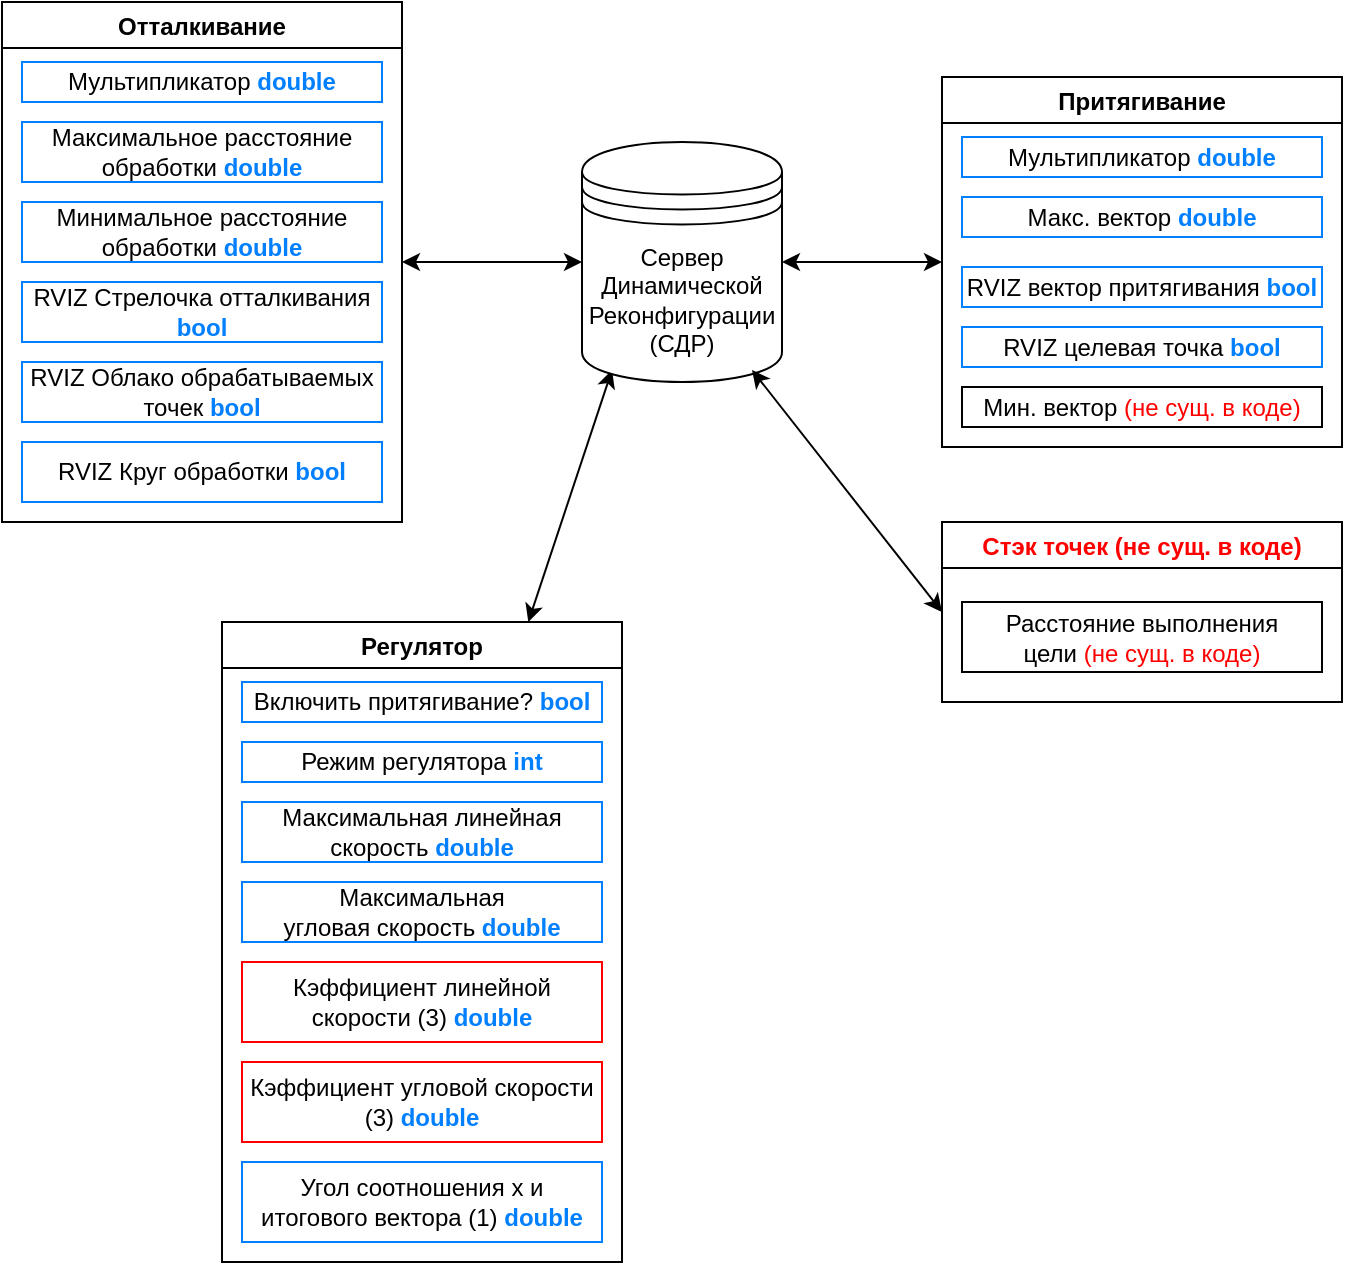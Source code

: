 <mxfile>
    <diagram id="wKKiUWEgryos_iY61zEp" name="Page-1">
        <mxGraphModel dx="408" dy="807" grid="1" gridSize="10" guides="1" tooltips="1" connect="1" arrows="1" fold="1" page="1" pageScale="1" pageWidth="850" pageHeight="1100" math="0" shadow="0">
            <root>
                <mxCell id="0"/>
                <mxCell id="1" parent="0"/>
                <mxCell id="16" style="edgeStyle=none;html=1;entryX=0;entryY=0.5;entryDx=0;entryDy=0;endArrow=classic;endFill=1;startArrow=classic;startFill=1;" parent="1" source="2" target="15" edge="1">
                    <mxGeometry relative="1" as="geometry"/>
                </mxCell>
                <mxCell id="2" value="Отталкивание" style="swimlane;" parent="1" vertex="1">
                    <mxGeometry x="60" y="50" width="200" height="260" as="geometry"/>
                </mxCell>
                <mxCell id="7" value="Мультипликатор &lt;b&gt;&lt;font color=&quot;#007fff&quot;&gt;double&lt;/font&gt;&lt;/b&gt;" style="whiteSpace=wrap;html=1;strokeColor=#007FFF;" parent="2" vertex="1">
                    <mxGeometry x="10" y="30" width="180" height="20" as="geometry"/>
                </mxCell>
                <mxCell id="8" value="Максимальное расстояние обработки&amp;nbsp;&lt;b&gt;&lt;font color=&quot;#007fff&quot;&gt;double&lt;/font&gt;&lt;/b&gt;" style="whiteSpace=wrap;html=1;strokeColor=#007FFF;" parent="2" vertex="1">
                    <mxGeometry x="10" y="60" width="180" height="30" as="geometry"/>
                </mxCell>
                <mxCell id="9" value="Минимальное расстояние обработки&amp;nbsp;&lt;b&gt;&lt;font color=&quot;#007fff&quot;&gt;double&lt;/font&gt;&lt;/b&gt;" style="whiteSpace=wrap;html=1;strokeColor=#007FFF;" parent="2" vertex="1">
                    <mxGeometry x="10" y="100" width="180" height="30" as="geometry"/>
                </mxCell>
                <mxCell id="11" value="RVIZ Стрелочка отталкивания &lt;font color=&quot;#007fff&quot;&gt;&lt;b&gt;bool&lt;/b&gt;&lt;/font&gt;" style="whiteSpace=wrap;html=1;strokeColor=#007FFF;" parent="2" vertex="1">
                    <mxGeometry x="10" y="140" width="180" height="30" as="geometry"/>
                </mxCell>
                <mxCell id="12" value="RVIZ Облако обрабатываемых точек&amp;nbsp;&lt;b style=&quot;color: rgb(0 , 127 , 255)&quot;&gt;bool&lt;/b&gt;" style="whiteSpace=wrap;html=1;strokeColor=#007FFF;" parent="2" vertex="1">
                    <mxGeometry x="10" y="180" width="180" height="30" as="geometry"/>
                </mxCell>
                <mxCell id="13" value="RVIZ Круг обработки&amp;nbsp;&lt;b style=&quot;color: rgb(0 , 127 , 255)&quot;&gt;bool&lt;/b&gt;" style="whiteSpace=wrap;html=1;strokeColor=#007FFF;" parent="2" vertex="1">
                    <mxGeometry x="10" y="220" width="180" height="30" as="geometry"/>
                </mxCell>
                <mxCell id="17" style="edgeStyle=none;html=1;entryX=1;entryY=0.5;entryDx=0;entryDy=0;startArrow=classic;startFill=1;exitX=0;exitY=0.5;exitDx=0;exitDy=0;" parent="1" source="4" target="15" edge="1">
                    <mxGeometry relative="1" as="geometry">
                        <mxPoint x="500" y="190" as="sourcePoint"/>
                    </mxGeometry>
                </mxCell>
                <mxCell id="4" value="Притягивание" style="swimlane;" parent="1" vertex="1">
                    <mxGeometry x="530" y="87.5" width="200" height="185" as="geometry"/>
                </mxCell>
                <mxCell id="19" value="Мультипликатор&amp;nbsp;&lt;b&gt;&lt;font color=&quot;#007fff&quot;&gt;double&lt;/font&gt;&lt;/b&gt;" style="whiteSpace=wrap;html=1;strokeColor=#007FFF;" vertex="1" parent="4">
                    <mxGeometry x="10" y="30" width="180" height="20" as="geometry"/>
                </mxCell>
                <mxCell id="20" value="Макс. вектор&amp;nbsp;&lt;b&gt;&lt;font color=&quot;#007fff&quot;&gt;double&lt;/font&gt;&lt;/b&gt;" style="whiteSpace=wrap;html=1;strokeColor=#007FFF;" vertex="1" parent="4">
                    <mxGeometry x="10" y="60" width="180" height="20" as="geometry"/>
                </mxCell>
                <mxCell id="21" value="Мин. вектор &lt;font color=&quot;#ff0000&quot;&gt;(не сущ. в коде)&lt;/font&gt;" style="whiteSpace=wrap;html=1;" vertex="1" parent="4">
                    <mxGeometry x="10" y="155" width="180" height="20" as="geometry"/>
                </mxCell>
                <mxCell id="25" value="RVIZ целевая точка&amp;nbsp;&lt;b style=&quot;color: rgb(0 , 127 , 255)&quot;&gt;bool&lt;/b&gt;" style="whiteSpace=wrap;html=1;strokeColor=#007FFF;" vertex="1" parent="4">
                    <mxGeometry x="10" y="125" width="180" height="20" as="geometry"/>
                </mxCell>
                <mxCell id="49" value="RVIZ вектор притягивания&amp;nbsp;&lt;b style=&quot;color: rgb(0 , 127 , 255)&quot;&gt;bool&lt;/b&gt;" style="whiteSpace=wrap;html=1;strokeColor=#007FFF;" vertex="1" parent="4">
                    <mxGeometry x="10" y="95" width="180" height="20" as="geometry"/>
                </mxCell>
                <mxCell id="18" style="edgeStyle=none;html=1;entryX=0.15;entryY=0.95;entryDx=0;entryDy=0;startArrow=classic;startFill=1;entryPerimeter=0;" parent="1" source="6" target="15" edge="1">
                    <mxGeometry relative="1" as="geometry"/>
                </mxCell>
                <mxCell id="6" value="Регулятор" style="swimlane;" parent="1" vertex="1">
                    <mxGeometry x="170" y="360" width="200" height="320" as="geometry"/>
                </mxCell>
                <mxCell id="26" value="Bключить притягивание?&amp;nbsp;&lt;b style=&quot;color: rgb(0 , 127 , 255)&quot;&gt;bool&lt;/b&gt;" style="whiteSpace=wrap;html=1;strokeColor=#007FFF;" vertex="1" parent="6">
                    <mxGeometry x="10" y="30" width="180" height="20" as="geometry"/>
                </mxCell>
                <mxCell id="34" value="Режим регулятора &lt;font color=&quot;#007fff&quot;&gt;&lt;b&gt;int&lt;/b&gt;&lt;/font&gt;" style="whiteSpace=wrap;html=1;strokeColor=#007FFF;" vertex="1" parent="6">
                    <mxGeometry x="10" y="60" width="180" height="20" as="geometry"/>
                </mxCell>
                <mxCell id="36" value="Угол соотношения х и итогового вектора (1)&amp;nbsp;&lt;b&gt;&lt;font color=&quot;#007fff&quot;&gt;double&lt;/font&gt;&lt;/b&gt;" style="whiteSpace=wrap;html=1;strokeColor=#007FFF;" vertex="1" parent="6">
                    <mxGeometry x="10" y="270" width="180" height="40" as="geometry"/>
                </mxCell>
                <mxCell id="38" value="Максимальная линейная скорость&amp;nbsp;&lt;b&gt;&lt;font color=&quot;#007fff&quot;&gt;double&lt;/font&gt;&lt;/b&gt;" style="whiteSpace=wrap;html=1;strokeColor=#007FFF;" vertex="1" parent="6">
                    <mxGeometry x="10" y="90" width="180" height="30" as="geometry"/>
                </mxCell>
                <mxCell id="40" value="Кэффициент линейной скорости (3)&amp;nbsp;&lt;b&gt;&lt;font color=&quot;#007fff&quot;&gt;double&lt;/font&gt;&lt;/b&gt;" style="whiteSpace=wrap;html=1;strokeColor=#FF0000;" vertex="1" parent="6">
                    <mxGeometry x="10" y="170" width="180" height="40" as="geometry"/>
                </mxCell>
                <mxCell id="48" value="Кэффициент угловой скорости (3)&amp;nbsp;&lt;b&gt;&lt;font color=&quot;#007fff&quot;&gt;double&lt;/font&gt;&lt;/b&gt;" style="whiteSpace=wrap;html=1;strokeColor=#FF0000;" vertex="1" parent="6">
                    <mxGeometry x="10" y="220" width="180" height="40" as="geometry"/>
                </mxCell>
                <mxCell id="58" value="Максимальная угловая&amp;nbsp;скорость&amp;nbsp;&lt;b&gt;&lt;font color=&quot;#007fff&quot;&gt;double&lt;/font&gt;&lt;/b&gt;" style="whiteSpace=wrap;html=1;strokeColor=#007FFF;" vertex="1" parent="6">
                    <mxGeometry x="10" y="130" width="180" height="30" as="geometry"/>
                </mxCell>
                <mxCell id="15" value="Сервер Динамической Реконфигурации&lt;br&gt;(СДР)" style="shape=datastore;whiteSpace=wrap;html=1;" parent="1" vertex="1">
                    <mxGeometry x="350" y="120" width="100" height="120" as="geometry"/>
                </mxCell>
                <mxCell id="51" value="Стэк точек (не сущ. в коде)" style="swimlane;fontStyle=1;fontColor=#FF0000;" vertex="1" parent="1">
                    <mxGeometry x="530" y="310" width="200" height="90" as="geometry"/>
                </mxCell>
                <mxCell id="50" value="Расстояние выполнения цели&amp;nbsp;&lt;font color=&quot;#ff0000&quot;&gt;(не сущ. в коде)&lt;/font&gt;" style="whiteSpace=wrap;html=1;" vertex="1" parent="51">
                    <mxGeometry x="10" y="40" width="180" height="35" as="geometry"/>
                </mxCell>
                <mxCell id="57" style="edgeStyle=none;html=1;entryX=0.85;entryY=0.95;entryDx=0;entryDy=0;startArrow=classic;startFill=1;entryPerimeter=0;exitX=0;exitY=0.5;exitDx=0;exitDy=0;" edge="1" parent="1" source="51" target="15">
                    <mxGeometry relative="1" as="geometry">
                        <mxPoint x="350" y="370" as="sourcePoint"/>
                        <mxPoint x="410" y="250" as="targetPoint"/>
                    </mxGeometry>
                </mxCell>
            </root>
        </mxGraphModel>
    </diagram>
</mxfile>